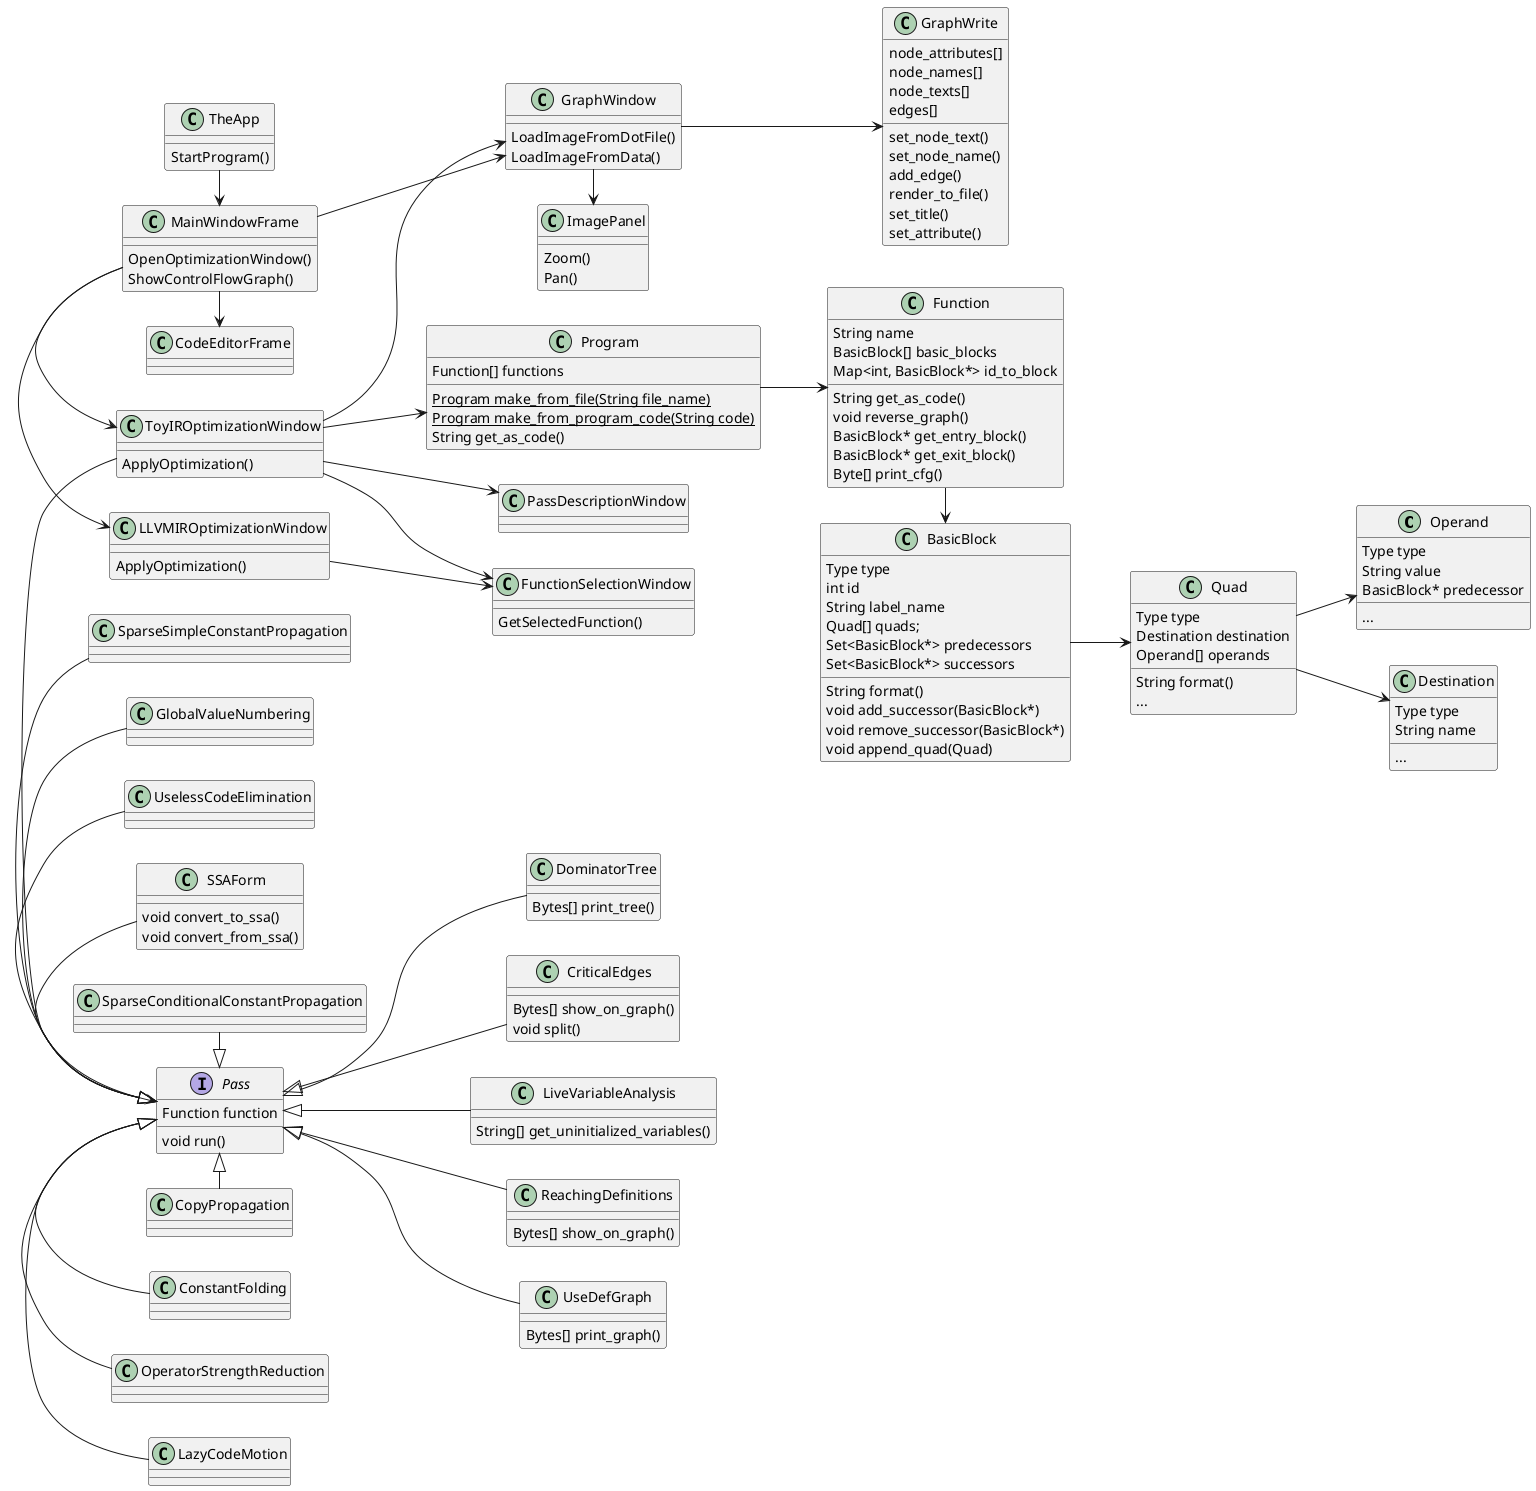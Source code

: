 @startuml
'https://plantuml.com/class-diagram

left to right direction

class Operand {
    Type type
    String value
    BasicBlock* predecessor
    {method} ...
}

class Destination {
    Type type
    String name

    {method} ...
}

class Quad {
    Type type
    Destination destination
    Operand[] operands

    String format()
    {method} ...
}

class BasicBlock {
    Type type
    int id
    String label_name
    Quad[] quads;
    Set<BasicBlock*> predecessors
    Set<BasicBlock*> successors

    String format()
    void add_successor(BasicBlock*)
    void remove_successor(BasicBlock*)
    void append_quad(Quad)
}

class Function {
    String name
    BasicBlock[] basic_blocks
    Map<int, BasicBlock*> id_to_block

    String get_as_code()
    void reverse_graph()
    BasicBlock* get_entry_block()
    BasicBlock* get_exit_block()
    Byte[] print_cfg()
}

class Program {
    Function[] functions

    {static} Program make_from_file(String file_name)
    {static} Program make_from_program_code(String code)
    String get_as_code()
}


Quad --> Destination
Quad --> Operand
BasicBlock -->Quad
Function -> BasicBlock
Program --> Function




TheApp -> MainWindowFrame

MainWindowFrame -> CodeEditorFrame
MainWindowFrame -> GraphWindow

GraphWindow -> ImagePanel

MainWindowFrame -> LLVMIROptimizationWindow
MainWindowFrame -> ToyIROptimizationWindow

LLVMIROptimizationWindow --> FunctionSelectionWindow
ToyIROptimizationWindow --> FunctionSelectionWindow

ToyIROptimizationWindow --> GraphWindow
ToyIROptimizationWindow --> PassDescriptionWindow


class TheApp {
    StartProgram()
}

class MainWindowFrame {
    OpenOptimizationWindow()
    ShowControlFlowGraph()
}

class GraphWindow {
    LoadImageFromDotFile()
    LoadImageFromData()
}

class ImagePanel {
    Zoom()
    Pan()
}

class FunctionSelectionWindow {
    GetSelectedFunction()
}

class ToyIROptimizationWindow {
    ApplyOptimization()
}

class LLVMIROptimizationWindow {
    ApplyOptimization()
}



interface Pass {
    Function function
    void run()
}

Pass <|- ConstantFolding
Pass <|- CopyPropagation
Pass <|- LazyCodeMotion
Pass <|- OperatorStrengthReduction
Pass <|-l SparseSimpleConstantPropagation
Pass <|-l SparseConditionalConstantPropagation
Pass <|-l SSAForm
Pass <|-l UselessCodeElimination
Pass <|-l GlobalValueNumbering


Pass <|-- CriticalEdges
Pass <|-- LiveVariableAnalysis
Pass <|-- ReachingDefinitions
Pass <|-- UseDefGraph
Pass <|-- DominatorTree

class CriticalEdges {
    Bytes[] show_on_graph()
    void split()
}

class LiveVariableAnalysis {
    String[] get_uninitialized_variables()
}

class ReachingDefinitions {
    Bytes[] show_on_graph()
}

class UseDefGraph {
    Bytes[] print_graph()
}

class DominatorTree {
    Bytes[] print_tree()
}

class SSAForm {
    void convert_to_ssa()
    void convert_from_ssa()
}


ToyIROptimizationWindow -> Pass
ToyIROptimizationWindow --> Program

GraphWindow --> GraphWrite

class GraphWrite {
    node_attributes[]
    node_names[]
    node_texts[]
    edges[]

    set_node_text()
    set_node_name()
    add_edge()
    render_to_file()
    set_title()
    set_attribute()
}

@enduml